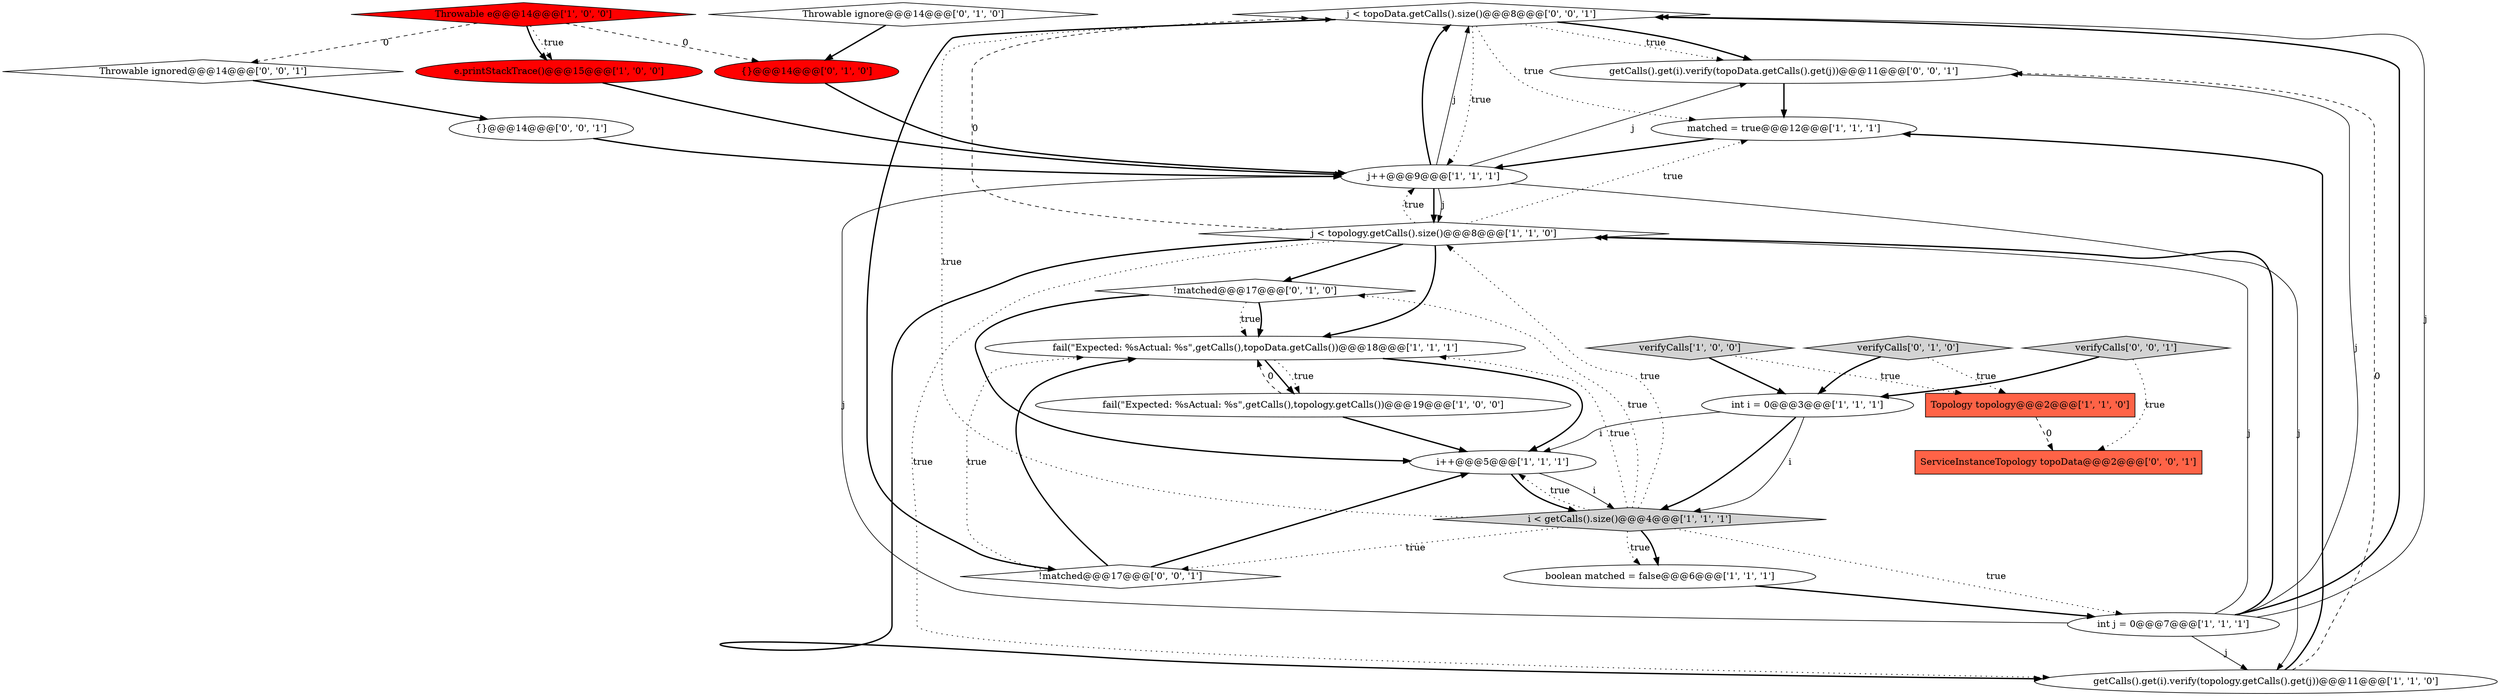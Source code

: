 digraph {
20 [style = filled, label = "j < topoData.getCalls().size()@@@8@@@['0', '0', '1']", fillcolor = white, shape = diamond image = "AAA0AAABBB3BBB"];
5 [style = filled, label = "j < topology.getCalls().size()@@@8@@@['1', '1', '0']", fillcolor = white, shape = diamond image = "AAA0AAABBB1BBB"];
10 [style = filled, label = "fail(\"Expected: %sActual: %s\",getCalls(),topology.getCalls())@@@19@@@['1', '0', '0']", fillcolor = white, shape = ellipse image = "AAA0AAABBB1BBB"];
17 [style = filled, label = "verifyCalls['0', '1', '0']", fillcolor = lightgray, shape = diamond image = "AAA0AAABBB2BBB"];
12 [style = filled, label = "getCalls().get(i).verify(topology.getCalls().get(j))@@@11@@@['1', '1', '0']", fillcolor = white, shape = ellipse image = "AAA0AAABBB1BBB"];
24 [style = filled, label = "verifyCalls['0', '0', '1']", fillcolor = lightgray, shape = diamond image = "AAA0AAABBB3BBB"];
16 [style = filled, label = "Throwable ignore@@@14@@@['0', '1', '0']", fillcolor = white, shape = diamond image = "AAA0AAABBB2BBB"];
8 [style = filled, label = "verifyCalls['1', '0', '0']", fillcolor = lightgray, shape = diamond image = "AAA0AAABBB1BBB"];
19 [style = filled, label = "getCalls().get(i).verify(topoData.getCalls().get(j))@@@11@@@['0', '0', '1']", fillcolor = white, shape = ellipse image = "AAA0AAABBB3BBB"];
9 [style = filled, label = "fail(\"Expected: %sActual: %s\",getCalls(),topoData.getCalls())@@@18@@@['1', '1', '1']", fillcolor = white, shape = ellipse image = "AAA0AAABBB1BBB"];
25 [style = filled, label = "Throwable ignored@@@14@@@['0', '0', '1']", fillcolor = white, shape = diamond image = "AAA0AAABBB3BBB"];
6 [style = filled, label = "matched = true@@@12@@@['1', '1', '1']", fillcolor = white, shape = ellipse image = "AAA0AAABBB1BBB"];
14 [style = filled, label = "i++@@@5@@@['1', '1', '1']", fillcolor = white, shape = ellipse image = "AAA0AAABBB1BBB"];
1 [style = filled, label = "Topology topology@@@2@@@['1', '1', '0']", fillcolor = tomato, shape = box image = "AAA0AAABBB1BBB"];
11 [style = filled, label = "int j = 0@@@7@@@['1', '1', '1']", fillcolor = white, shape = ellipse image = "AAA0AAABBB1BBB"];
22 [style = filled, label = "{}@@@14@@@['0', '0', '1']", fillcolor = white, shape = ellipse image = "AAA0AAABBB3BBB"];
0 [style = filled, label = "boolean matched = false@@@6@@@['1', '1', '1']", fillcolor = white, shape = ellipse image = "AAA0AAABBB1BBB"];
4 [style = filled, label = "j++@@@9@@@['1', '1', '1']", fillcolor = white, shape = ellipse image = "AAA0AAABBB1BBB"];
21 [style = filled, label = "ServiceInstanceTopology topoData@@@2@@@['0', '0', '1']", fillcolor = tomato, shape = box image = "AAA0AAABBB3BBB"];
7 [style = filled, label = "e.printStackTrace()@@@15@@@['1', '0', '0']", fillcolor = red, shape = ellipse image = "AAA1AAABBB1BBB"];
2 [style = filled, label = "Throwable e@@@14@@@['1', '0', '0']", fillcolor = red, shape = diamond image = "AAA1AAABBB1BBB"];
15 [style = filled, label = "!matched@@@17@@@['0', '1', '0']", fillcolor = white, shape = diamond image = "AAA0AAABBB2BBB"];
18 [style = filled, label = "{}@@@14@@@['0', '1', '0']", fillcolor = red, shape = ellipse image = "AAA1AAABBB2BBB"];
3 [style = filled, label = "int i = 0@@@3@@@['1', '1', '1']", fillcolor = white, shape = ellipse image = "AAA0AAABBB1BBB"];
13 [style = filled, label = "i < getCalls().size()@@@4@@@['1', '1', '1']", fillcolor = lightgray, shape = diamond image = "AAA0AAABBB1BBB"];
23 [style = filled, label = "!matched@@@17@@@['0', '0', '1']", fillcolor = white, shape = diamond image = "AAA0AAABBB3BBB"];
11->20 [style = bold, label=""];
14->13 [style = solid, label="i"];
16->18 [style = bold, label=""];
5->9 [style = bold, label=""];
15->14 [style = bold, label=""];
25->22 [style = bold, label=""];
10->14 [style = bold, label=""];
11->5 [style = solid, label="j"];
11->4 [style = solid, label="j"];
17->1 [style = dotted, label="true"];
13->20 [style = dotted, label="true"];
8->3 [style = bold, label=""];
11->20 [style = solid, label="j"];
5->6 [style = dotted, label="true"];
0->11 [style = bold, label=""];
5->15 [style = bold, label=""];
13->5 [style = dotted, label="true"];
4->19 [style = solid, label="j"];
1->21 [style = dashed, label="0"];
7->4 [style = bold, label=""];
9->10 [style = bold, label=""];
5->12 [style = dotted, label="true"];
19->6 [style = bold, label=""];
12->6 [style = bold, label=""];
3->13 [style = solid, label="i"];
11->12 [style = solid, label="j"];
23->9 [style = dotted, label="true"];
5->4 [style = dotted, label="true"];
15->9 [style = dotted, label="true"];
13->23 [style = dotted, label="true"];
5->20 [style = dashed, label="0"];
22->4 [style = bold, label=""];
23->14 [style = bold, label=""];
8->1 [style = dotted, label="true"];
10->9 [style = dashed, label="0"];
4->5 [style = solid, label="j"];
11->5 [style = bold, label=""];
6->4 [style = bold, label=""];
18->4 [style = bold, label=""];
20->23 [style = bold, label=""];
12->19 [style = dashed, label="0"];
5->12 [style = bold, label=""];
13->0 [style = dotted, label="true"];
15->9 [style = bold, label=""];
20->4 [style = dotted, label="true"];
2->7 [style = dotted, label="true"];
4->12 [style = solid, label="j"];
4->20 [style = bold, label=""];
2->25 [style = dashed, label="0"];
9->14 [style = bold, label=""];
17->3 [style = bold, label=""];
3->13 [style = bold, label=""];
2->18 [style = dashed, label="0"];
4->20 [style = solid, label="j"];
13->11 [style = dotted, label="true"];
13->15 [style = dotted, label="true"];
20->19 [style = dotted, label="true"];
3->14 [style = solid, label="i"];
14->13 [style = bold, label=""];
2->7 [style = bold, label=""];
11->19 [style = solid, label="j"];
20->19 [style = bold, label=""];
13->14 [style = dotted, label="true"];
23->9 [style = bold, label=""];
9->10 [style = dotted, label="true"];
4->5 [style = bold, label=""];
24->3 [style = bold, label=""];
24->21 [style = dotted, label="true"];
20->6 [style = dotted, label="true"];
13->0 [style = bold, label=""];
13->9 [style = dotted, label="true"];
}
